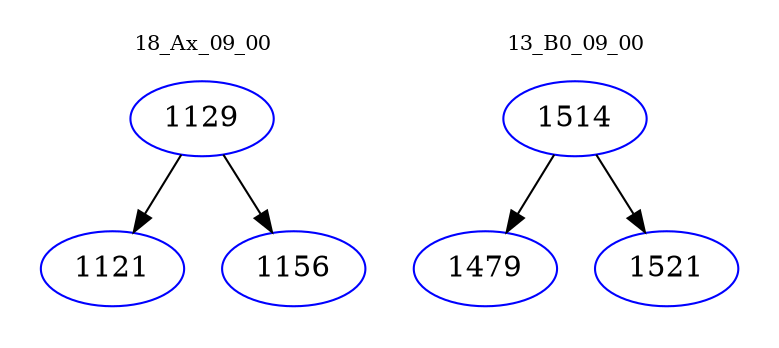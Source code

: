digraph{
subgraph cluster_0 {
color = white
label = "18_Ax_09_00";
fontsize=10;
T0_1129 [label="1129", color="blue"]
T0_1129 -> T0_1121 [color="black"]
T0_1121 [label="1121", color="blue"]
T0_1129 -> T0_1156 [color="black"]
T0_1156 [label="1156", color="blue"]
}
subgraph cluster_1 {
color = white
label = "13_B0_09_00";
fontsize=10;
T1_1514 [label="1514", color="blue"]
T1_1514 -> T1_1479 [color="black"]
T1_1479 [label="1479", color="blue"]
T1_1514 -> T1_1521 [color="black"]
T1_1521 [label="1521", color="blue"]
}
}
